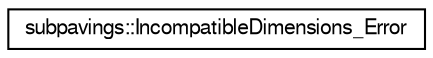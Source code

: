 digraph G
{
  edge [fontname="FreeSans",fontsize="10",labelfontname="FreeSans",labelfontsize="10"];
  node [fontname="FreeSans",fontsize="10",shape=record];
  rankdir="LR";
  Node1 [label="subpavings::IncompatibleDimensions_Error",height=0.2,width=0.4,color="black", fillcolor="white", style="filled",URL="$classsubpavings_1_1IncompatibleDimensions__Error.shtml"];
}
